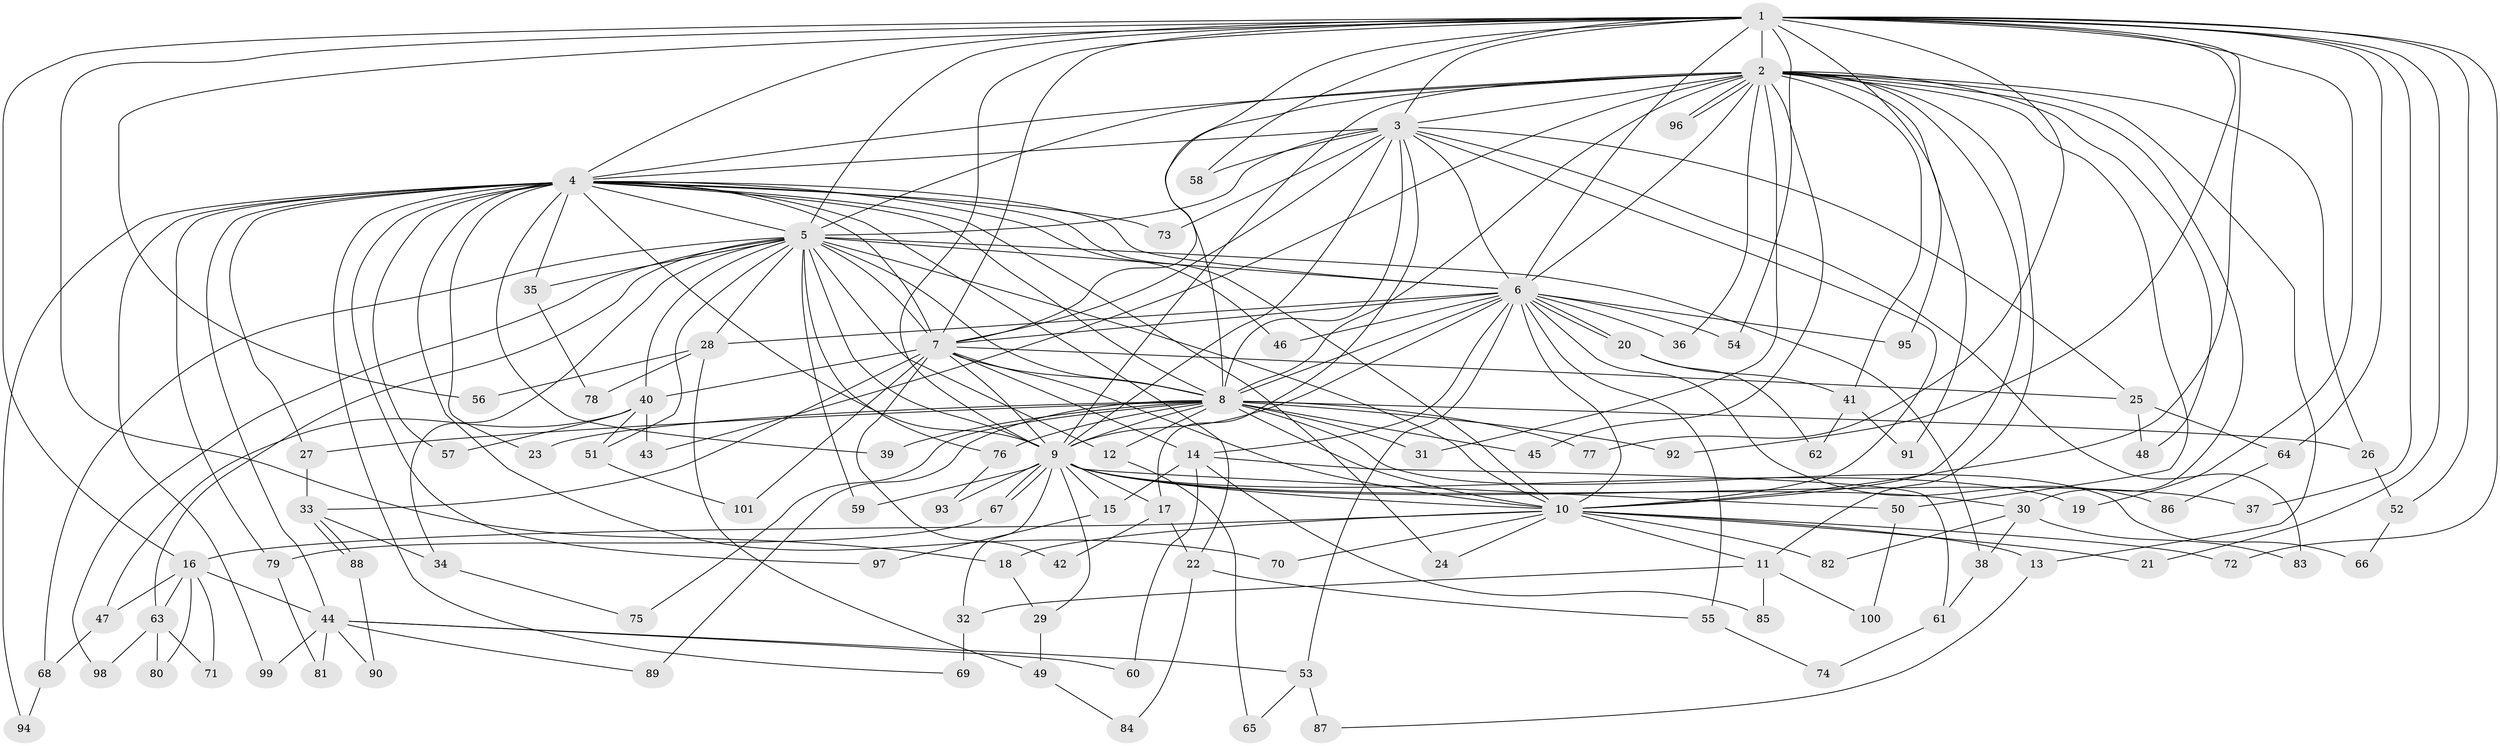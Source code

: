 // coarse degree distribution, {28: 0.01282051282051282, 19: 0.02564102564102564, 22: 0.01282051282051282, 21: 0.02564102564102564, 17: 0.01282051282051282, 5: 0.0641025641025641, 3: 0.20512820512820512, 7: 0.038461538461538464, 4: 0.038461538461538464, 2: 0.48717948717948717, 6: 0.038461538461538464, 1: 0.038461538461538464}
// Generated by graph-tools (version 1.1) at 2025/23/03/03/25 07:23:45]
// undirected, 101 vertices, 227 edges
graph export_dot {
graph [start="1"]
  node [color=gray90,style=filled];
  1;
  2;
  3;
  4;
  5;
  6;
  7;
  8;
  9;
  10;
  11;
  12;
  13;
  14;
  15;
  16;
  17;
  18;
  19;
  20;
  21;
  22;
  23;
  24;
  25;
  26;
  27;
  28;
  29;
  30;
  31;
  32;
  33;
  34;
  35;
  36;
  37;
  38;
  39;
  40;
  41;
  42;
  43;
  44;
  45;
  46;
  47;
  48;
  49;
  50;
  51;
  52;
  53;
  54;
  55;
  56;
  57;
  58;
  59;
  60;
  61;
  62;
  63;
  64;
  65;
  66;
  67;
  68;
  69;
  70;
  71;
  72;
  73;
  74;
  75;
  76;
  77;
  78;
  79;
  80;
  81;
  82;
  83;
  84;
  85;
  86;
  87;
  88;
  89;
  90;
  91;
  92;
  93;
  94;
  95;
  96;
  97;
  98;
  99;
  100;
  101;
  1 -- 2;
  1 -- 3;
  1 -- 4;
  1 -- 5;
  1 -- 6;
  1 -- 7;
  1 -- 8;
  1 -- 9;
  1 -- 10;
  1 -- 16;
  1 -- 18;
  1 -- 19;
  1 -- 21;
  1 -- 37;
  1 -- 52;
  1 -- 54;
  1 -- 56;
  1 -- 58;
  1 -- 64;
  1 -- 72;
  1 -- 77;
  1 -- 92;
  1 -- 95;
  2 -- 3;
  2 -- 4;
  2 -- 5;
  2 -- 6;
  2 -- 7;
  2 -- 8;
  2 -- 9;
  2 -- 10;
  2 -- 11;
  2 -- 13;
  2 -- 26;
  2 -- 30;
  2 -- 31;
  2 -- 36;
  2 -- 41;
  2 -- 43;
  2 -- 45;
  2 -- 48;
  2 -- 50;
  2 -- 91;
  2 -- 96;
  2 -- 96;
  3 -- 4;
  3 -- 5;
  3 -- 6;
  3 -- 7;
  3 -- 8;
  3 -- 9;
  3 -- 10;
  3 -- 17;
  3 -- 25;
  3 -- 58;
  3 -- 73;
  3 -- 83;
  4 -- 5;
  4 -- 6;
  4 -- 7;
  4 -- 8;
  4 -- 9;
  4 -- 10;
  4 -- 22;
  4 -- 23;
  4 -- 24;
  4 -- 27;
  4 -- 35;
  4 -- 39;
  4 -- 44;
  4 -- 46;
  4 -- 57;
  4 -- 69;
  4 -- 70;
  4 -- 73;
  4 -- 79;
  4 -- 94;
  4 -- 97;
  4 -- 99;
  5 -- 6;
  5 -- 7;
  5 -- 8;
  5 -- 9;
  5 -- 10;
  5 -- 12;
  5 -- 28;
  5 -- 34;
  5 -- 35;
  5 -- 38;
  5 -- 40;
  5 -- 51;
  5 -- 59;
  5 -- 63;
  5 -- 68;
  5 -- 76;
  5 -- 98;
  6 -- 7;
  6 -- 8;
  6 -- 9;
  6 -- 10;
  6 -- 14;
  6 -- 20;
  6 -- 20;
  6 -- 28;
  6 -- 36;
  6 -- 46;
  6 -- 53;
  6 -- 54;
  6 -- 55;
  6 -- 86;
  6 -- 95;
  7 -- 8;
  7 -- 9;
  7 -- 10;
  7 -- 14;
  7 -- 25;
  7 -- 33;
  7 -- 40;
  7 -- 42;
  7 -- 101;
  8 -- 9;
  8 -- 10;
  8 -- 12;
  8 -- 23;
  8 -- 26;
  8 -- 27;
  8 -- 31;
  8 -- 39;
  8 -- 45;
  8 -- 66;
  8 -- 75;
  8 -- 76;
  8 -- 77;
  8 -- 89;
  8 -- 92;
  9 -- 10;
  9 -- 15;
  9 -- 17;
  9 -- 19;
  9 -- 29;
  9 -- 30;
  9 -- 32;
  9 -- 37;
  9 -- 50;
  9 -- 59;
  9 -- 67;
  9 -- 67;
  9 -- 93;
  10 -- 11;
  10 -- 13;
  10 -- 16;
  10 -- 18;
  10 -- 21;
  10 -- 24;
  10 -- 70;
  10 -- 72;
  10 -- 82;
  11 -- 32;
  11 -- 85;
  11 -- 100;
  12 -- 65;
  13 -- 87;
  14 -- 15;
  14 -- 60;
  14 -- 61;
  14 -- 85;
  15 -- 97;
  16 -- 44;
  16 -- 47;
  16 -- 63;
  16 -- 71;
  16 -- 80;
  17 -- 22;
  17 -- 42;
  18 -- 29;
  20 -- 41;
  20 -- 62;
  22 -- 55;
  22 -- 84;
  25 -- 48;
  25 -- 64;
  26 -- 52;
  27 -- 33;
  28 -- 49;
  28 -- 56;
  28 -- 78;
  29 -- 49;
  30 -- 38;
  30 -- 82;
  30 -- 83;
  32 -- 69;
  33 -- 34;
  33 -- 88;
  33 -- 88;
  34 -- 75;
  35 -- 78;
  38 -- 61;
  40 -- 43;
  40 -- 47;
  40 -- 51;
  40 -- 57;
  41 -- 62;
  41 -- 91;
  44 -- 53;
  44 -- 60;
  44 -- 81;
  44 -- 89;
  44 -- 90;
  44 -- 99;
  47 -- 68;
  49 -- 84;
  50 -- 100;
  51 -- 101;
  52 -- 66;
  53 -- 65;
  53 -- 87;
  55 -- 74;
  61 -- 74;
  63 -- 71;
  63 -- 80;
  63 -- 98;
  64 -- 86;
  67 -- 79;
  68 -- 94;
  76 -- 93;
  79 -- 81;
  88 -- 90;
}
